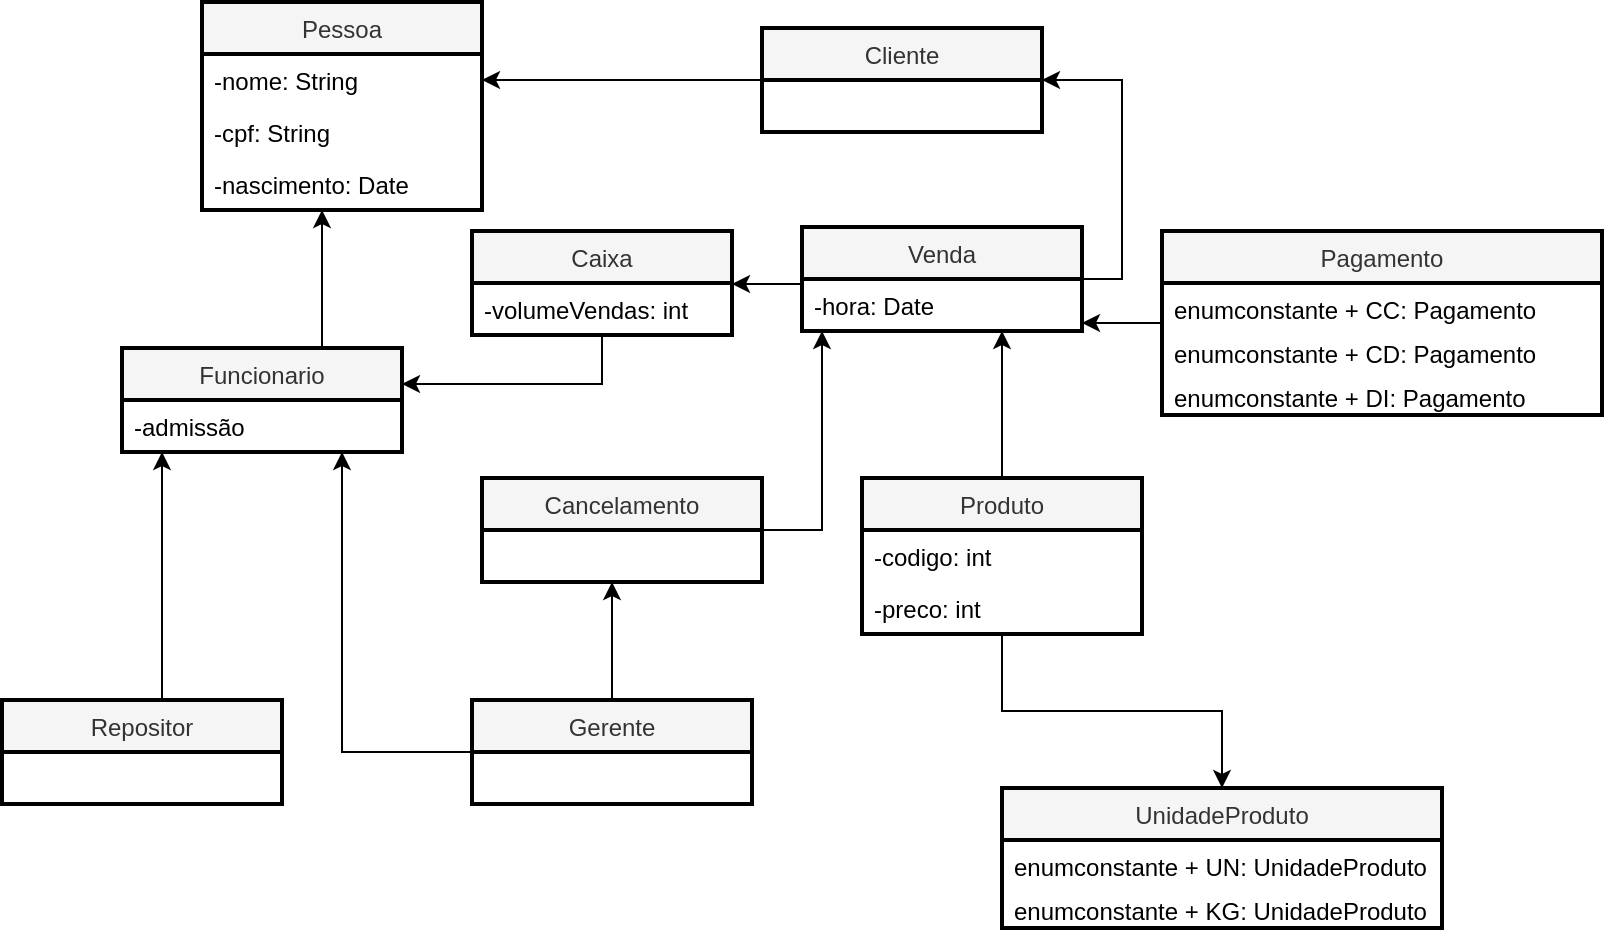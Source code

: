 <mxfile version="10.6.3" type="device"><diagram id="oAiObHMPa91zHssG3w3P" name="Page-1"><mxGraphModel dx="840" dy="484" grid="1" gridSize="10" guides="1" tooltips="1" connect="1" arrows="1" fold="1" page="1" pageScale="1" pageWidth="827" pageHeight="1169" math="0" shadow="0"><root><mxCell id="0"/><mxCell id="1" parent="0"/><mxCell id="XcSJIkkMQVmcPKpYlrfp-1" value="Pessoa" style="swimlane;fontStyle=0;childLayout=stackLayout;horizontal=1;startSize=26;fillColor=#f5f5f5;horizontalStack=0;resizeParent=1;resizeParentMax=0;resizeLast=0;collapsible=1;marginBottom=0;strokeColor=#000000;fontColor=#333333;strokeWidth=2;" vertex="1" parent="1"><mxGeometry x="120" y="41" width="140" height="104" as="geometry"/></mxCell><mxCell id="XcSJIkkMQVmcPKpYlrfp-2" value="-nome: String" style="text;strokeColor=none;fillColor=none;align=left;verticalAlign=top;spacingLeft=4;spacingRight=4;overflow=hidden;rotatable=0;points=[[0,0.5],[1,0.5]];portConstraint=eastwest;" vertex="1" parent="XcSJIkkMQVmcPKpYlrfp-1"><mxGeometry y="26" width="140" height="26" as="geometry"/></mxCell><mxCell id="XcSJIkkMQVmcPKpYlrfp-3" value="-cpf: String" style="text;strokeColor=none;fillColor=none;align=left;verticalAlign=top;spacingLeft=4;spacingRight=4;overflow=hidden;rotatable=0;points=[[0,0.5],[1,0.5]];portConstraint=eastwest;" vertex="1" parent="XcSJIkkMQVmcPKpYlrfp-1"><mxGeometry y="52" width="140" height="26" as="geometry"/></mxCell><mxCell id="XcSJIkkMQVmcPKpYlrfp-4" value="-nascimento: Date" style="text;strokeColor=none;fillColor=none;align=left;verticalAlign=top;spacingLeft=4;spacingRight=4;overflow=hidden;rotatable=0;points=[[0,0.5],[1,0.5]];portConstraint=eastwest;" vertex="1" parent="XcSJIkkMQVmcPKpYlrfp-1"><mxGeometry y="78" width="140" height="26" as="geometry"/></mxCell><mxCell id="XcSJIkkMQVmcPKpYlrfp-24" value="" style="edgeStyle=orthogonalEdgeStyle;rounded=0;orthogonalLoop=1;jettySize=auto;html=1;" edge="1" parent="1" source="XcSJIkkMQVmcPKpYlrfp-5" target="XcSJIkkMQVmcPKpYlrfp-4"><mxGeometry relative="1" as="geometry"><Array as="points"><mxPoint x="180" y="170"/><mxPoint x="180" y="170"/></Array></mxGeometry></mxCell><mxCell id="XcSJIkkMQVmcPKpYlrfp-5" value="Funcionario" style="swimlane;fontStyle=0;childLayout=stackLayout;horizontal=1;startSize=26;fillColor=#f5f5f5;horizontalStack=0;resizeParent=1;resizeParentMax=0;resizeLast=0;collapsible=1;marginBottom=0;strokeColor=#000000;fontColor=#333333;strokeWidth=2;" vertex="1" parent="1"><mxGeometry x="80" y="214" width="140" height="52" as="geometry"/></mxCell><mxCell id="XcSJIkkMQVmcPKpYlrfp-7" value="-admissão" style="text;strokeColor=none;fillColor=none;align=left;verticalAlign=top;spacingLeft=4;spacingRight=4;overflow=hidden;rotatable=0;points=[[0,0.5],[1,0.5]];portConstraint=eastwest;" vertex="1" parent="XcSJIkkMQVmcPKpYlrfp-5"><mxGeometry y="26" width="140" height="26" as="geometry"/></mxCell><mxCell id="XcSJIkkMQVmcPKpYlrfp-26" value="" style="edgeStyle=orthogonalEdgeStyle;rounded=0;orthogonalLoop=1;jettySize=auto;html=1;" edge="1" parent="1" source="XcSJIkkMQVmcPKpYlrfp-9" target="XcSJIkkMQVmcPKpYlrfp-2"><mxGeometry relative="1" as="geometry"><mxPoint x="320" y="80" as="targetPoint"/><Array as="points"><mxPoint x="370" y="80"/><mxPoint x="370" y="80"/></Array></mxGeometry></mxCell><mxCell id="XcSJIkkMQVmcPKpYlrfp-9" value="Cliente" style="swimlane;fontStyle=0;childLayout=stackLayout;horizontal=1;startSize=26;fillColor=#f5f5f5;horizontalStack=0;resizeParent=1;resizeParentMax=0;resizeLast=0;collapsible=1;marginBottom=0;strokeColor=#000000;fontColor=#333333;strokeWidth=2;" vertex="1" parent="1"><mxGeometry x="400" y="54" width="140" height="52" as="geometry"/></mxCell><mxCell id="XcSJIkkMQVmcPKpYlrfp-22" value="" style="edgeStyle=orthogonalEdgeStyle;rounded=0;orthogonalLoop=1;jettySize=auto;html=1;" edge="1" parent="1" source="XcSJIkkMQVmcPKpYlrfp-15" target="XcSJIkkMQVmcPKpYlrfp-7"><mxGeometry relative="1" as="geometry"><mxPoint x="230" y="383" as="targetPoint"/><Array as="points"><mxPoint x="100" y="320"/><mxPoint x="100" y="320"/></Array></mxGeometry></mxCell><mxCell id="XcSJIkkMQVmcPKpYlrfp-15" value="Repositor" style="swimlane;fontStyle=0;childLayout=stackLayout;horizontal=1;startSize=26;fillColor=#f5f5f5;horizontalStack=0;resizeParent=1;resizeParentMax=0;resizeLast=0;collapsible=1;marginBottom=0;strokeColor=#000000;fontColor=#333333;strokeWidth=2;" vertex="1" parent="1"><mxGeometry x="20" y="390" width="140" height="52" as="geometry"/></mxCell><mxCell id="XcSJIkkMQVmcPKpYlrfp-23" value="" style="edgeStyle=orthogonalEdgeStyle;rounded=0;orthogonalLoop=1;jettySize=auto;html=1;" edge="1" parent="1" source="XcSJIkkMQVmcPKpYlrfp-18" target="XcSJIkkMQVmcPKpYlrfp-7"><mxGeometry relative="1" as="geometry"><Array as="points"><mxPoint x="190" y="416"/></Array></mxGeometry></mxCell><mxCell id="XcSJIkkMQVmcPKpYlrfp-59" value="" style="edgeStyle=orthogonalEdgeStyle;rounded=0;orthogonalLoop=1;jettySize=auto;html=1;" edge="1" parent="1" source="XcSJIkkMQVmcPKpYlrfp-18" target="XcSJIkkMQVmcPKpYlrfp-58"><mxGeometry relative="1" as="geometry"><Array as="points"><mxPoint x="325" y="350"/><mxPoint x="325" y="350"/></Array></mxGeometry></mxCell><mxCell id="XcSJIkkMQVmcPKpYlrfp-18" value="Gerente" style="swimlane;fontStyle=0;childLayout=stackLayout;horizontal=1;startSize=26;fillColor=#f5f5f5;horizontalStack=0;resizeParent=1;resizeParentMax=0;resizeLast=0;collapsible=1;marginBottom=0;strokeColor=#000000;fontColor=#333333;strokeWidth=2;" vertex="1" parent="1"><mxGeometry x="255" y="390" width="140" height="52" as="geometry"/></mxCell><mxCell id="XcSJIkkMQVmcPKpYlrfp-30" value="" style="edgeStyle=orthogonalEdgeStyle;rounded=0;orthogonalLoop=1;jettySize=auto;html=1;" edge="1" parent="1" source="XcSJIkkMQVmcPKpYlrfp-27"><mxGeometry relative="1" as="geometry"><mxPoint x="540" y="80" as="targetPoint"/><Array as="points"><mxPoint x="580" y="80"/></Array></mxGeometry></mxCell><mxCell id="XcSJIkkMQVmcPKpYlrfp-57" value="" style="edgeStyle=orthogonalEdgeStyle;rounded=0;orthogonalLoop=1;jettySize=auto;html=1;" edge="1" parent="1" source="XcSJIkkMQVmcPKpYlrfp-27" target="XcSJIkkMQVmcPKpYlrfp-41"><mxGeometry relative="1" as="geometry"><Array as="points"><mxPoint x="410" y="182"/><mxPoint x="410" y="182"/></Array></mxGeometry></mxCell><mxCell id="XcSJIkkMQVmcPKpYlrfp-27" value="Venda" style="swimlane;fontStyle=0;childLayout=stackLayout;horizontal=1;startSize=26;fillColor=#f5f5f5;horizontalStack=0;resizeParent=1;resizeParentMax=0;resizeLast=0;collapsible=1;marginBottom=0;strokeColor=#000000;fontColor=#333333;strokeWidth=2;" vertex="1" parent="1"><mxGeometry x="420" y="153.5" width="140" height="52" as="geometry"/></mxCell><mxCell id="XcSJIkkMQVmcPKpYlrfp-28" value="-hora: Date" style="text;strokeColor=none;fillColor=none;align=left;verticalAlign=top;spacingLeft=4;spacingRight=4;overflow=hidden;rotatable=0;points=[[0,0.5],[1,0.5]];portConstraint=eastwest;" vertex="1" parent="XcSJIkkMQVmcPKpYlrfp-27"><mxGeometry y="26" width="140" height="26" as="geometry"/></mxCell><mxCell id="XcSJIkkMQVmcPKpYlrfp-36" value="" style="edgeStyle=orthogonalEdgeStyle;rounded=0;orthogonalLoop=1;jettySize=auto;html=1;" edge="1" parent="1" source="XcSJIkkMQVmcPKpYlrfp-32" target="XcSJIkkMQVmcPKpYlrfp-28"><mxGeometry relative="1" as="geometry"><mxPoint x="520" y="231.5" as="targetPoint"/><Array as="points"><mxPoint x="520" y="220"/><mxPoint x="520" y="220"/></Array></mxGeometry></mxCell><mxCell id="XcSJIkkMQVmcPKpYlrfp-56" value="" style="edgeStyle=orthogonalEdgeStyle;rounded=0;orthogonalLoop=1;jettySize=auto;html=1;" edge="1" parent="1" source="XcSJIkkMQVmcPKpYlrfp-32" target="XcSJIkkMQVmcPKpYlrfp-51"><mxGeometry relative="1" as="geometry"/></mxCell><mxCell id="XcSJIkkMQVmcPKpYlrfp-32" value="Produto" style="swimlane;fontStyle=0;childLayout=stackLayout;horizontal=1;startSize=26;fillColor=#f5f5f5;horizontalStack=0;resizeParent=1;resizeParentMax=0;resizeLast=0;collapsible=1;marginBottom=0;strokeColor=#000000;fontColor=#333333;strokeWidth=2;" vertex="1" parent="1"><mxGeometry x="450" y="279" width="140" height="78" as="geometry"/></mxCell><mxCell id="XcSJIkkMQVmcPKpYlrfp-33" value="-codigo: int" style="text;strokeColor=none;fillColor=none;align=left;verticalAlign=top;spacingLeft=4;spacingRight=4;overflow=hidden;rotatable=0;points=[[0,0.5],[1,0.5]];portConstraint=eastwest;" vertex="1" parent="XcSJIkkMQVmcPKpYlrfp-32"><mxGeometry y="26" width="140" height="26" as="geometry"/></mxCell><mxCell id="XcSJIkkMQVmcPKpYlrfp-34" value="-preco: int" style="text;strokeColor=none;fillColor=none;align=left;verticalAlign=top;spacingLeft=4;spacingRight=4;overflow=hidden;rotatable=0;points=[[0,0.5],[1,0.5]];portConstraint=eastwest;" vertex="1" parent="XcSJIkkMQVmcPKpYlrfp-32"><mxGeometry y="52" width="140" height="26" as="geometry"/></mxCell><mxCell id="XcSJIkkMQVmcPKpYlrfp-49" value="" style="edgeStyle=orthogonalEdgeStyle;rounded=0;orthogonalLoop=1;jettySize=auto;html=1;" edge="1" parent="1" source="XcSJIkkMQVmcPKpYlrfp-41" target="XcSJIkkMQVmcPKpYlrfp-5"><mxGeometry relative="1" as="geometry"><Array as="points"><mxPoint x="230" y="232"/><mxPoint x="230" y="232"/></Array></mxGeometry></mxCell><mxCell id="XcSJIkkMQVmcPKpYlrfp-41" value="Caixa" style="swimlane;fontStyle=0;childLayout=stackLayout;horizontal=1;startSize=26;fillColor=#f5f5f5;horizontalStack=0;resizeParent=1;resizeParentMax=0;resizeLast=0;collapsible=1;marginBottom=0;strokeColor=#000000;fontColor=#333333;strokeWidth=2;" vertex="1" parent="1"><mxGeometry x="255" y="155.5" width="130" height="52" as="geometry"/></mxCell><mxCell id="XcSJIkkMQVmcPKpYlrfp-42" value="-volumeVendas: int" style="text;strokeColor=none;fillColor=none;align=left;verticalAlign=top;spacingLeft=4;spacingRight=4;overflow=hidden;rotatable=0;points=[[0,0.5],[1,0.5]];portConstraint=eastwest;" vertex="1" parent="XcSJIkkMQVmcPKpYlrfp-41"><mxGeometry y="26" width="130" height="26" as="geometry"/></mxCell><mxCell id="XcSJIkkMQVmcPKpYlrfp-50" value="" style="edgeStyle=orthogonalEdgeStyle;rounded=0;orthogonalLoop=1;jettySize=auto;html=1;" edge="1" parent="1" source="XcSJIkkMQVmcPKpYlrfp-44" target="XcSJIkkMQVmcPKpYlrfp-28"><mxGeometry relative="1" as="geometry"><Array as="points"><mxPoint x="570" y="202"/><mxPoint x="570" y="202"/></Array></mxGeometry></mxCell><mxCell id="XcSJIkkMQVmcPKpYlrfp-44" value="Pagamento" style="swimlane;fontStyle=0;childLayout=stackLayout;horizontal=1;startSize=26;fillColor=#f5f5f5;horizontalStack=0;resizeParent=1;resizeParentMax=0;resizeLast=0;collapsible=1;marginBottom=0;strokeColor=#000000;fontColor=#333333;strokeWidth=2;" vertex="1" parent="1"><mxGeometry x="600" y="155.5" width="220" height="92" as="geometry"/></mxCell><mxCell id="XcSJIkkMQVmcPKpYlrfp-45" value="enumconstante + CC: Pagamento" style="text;strokeColor=none;fillColor=none;align=left;verticalAlign=top;spacingLeft=4;spacingRight=4;overflow=hidden;rotatable=0;points=[[0,0.5],[1,0.5]];portConstraint=eastwest;" vertex="1" parent="XcSJIkkMQVmcPKpYlrfp-44"><mxGeometry y="26" width="220" height="22" as="geometry"/></mxCell><mxCell id="XcSJIkkMQVmcPKpYlrfp-47" value="enumconstante + CD: Pagamento" style="text;strokeColor=none;fillColor=none;align=left;verticalAlign=top;spacingLeft=4;spacingRight=4;overflow=hidden;rotatable=0;points=[[0,0.5],[1,0.5]];portConstraint=eastwest;" vertex="1" parent="XcSJIkkMQVmcPKpYlrfp-44"><mxGeometry y="48" width="220" height="22" as="geometry"/></mxCell><mxCell id="XcSJIkkMQVmcPKpYlrfp-48" value="enumconstante + DI: Pagamento" style="text;strokeColor=none;fillColor=none;align=left;verticalAlign=top;spacingLeft=4;spacingRight=4;overflow=hidden;rotatable=0;points=[[0,0.5],[1,0.5]];portConstraint=eastwest;" vertex="1" parent="XcSJIkkMQVmcPKpYlrfp-44"><mxGeometry y="70" width="220" height="22" as="geometry"/></mxCell><mxCell id="XcSJIkkMQVmcPKpYlrfp-51" value="UnidadeProduto" style="swimlane;fontStyle=0;childLayout=stackLayout;horizontal=1;startSize=26;fillColor=#f5f5f5;horizontalStack=0;resizeParent=1;resizeParentMax=0;resizeLast=0;collapsible=1;marginBottom=0;strokeColor=#000000;fontColor=#333333;strokeWidth=2;" vertex="1" parent="1"><mxGeometry x="520" y="434" width="220" height="70" as="geometry"/></mxCell><mxCell id="XcSJIkkMQVmcPKpYlrfp-52" value="enumconstante + UN: UnidadeProduto" style="text;strokeColor=none;fillColor=none;align=left;verticalAlign=top;spacingLeft=4;spacingRight=4;overflow=hidden;rotatable=0;points=[[0,0.5],[1,0.5]];portConstraint=eastwest;" vertex="1" parent="XcSJIkkMQVmcPKpYlrfp-51"><mxGeometry y="26" width="220" height="22" as="geometry"/></mxCell><mxCell id="XcSJIkkMQVmcPKpYlrfp-53" value="enumconstante + KG: UnidadeProduto" style="text;strokeColor=none;fillColor=none;align=left;verticalAlign=top;spacingLeft=4;spacingRight=4;overflow=hidden;rotatable=0;points=[[0,0.5],[1,0.5]];portConstraint=eastwest;" vertex="1" parent="XcSJIkkMQVmcPKpYlrfp-51"><mxGeometry y="48" width="220" height="22" as="geometry"/></mxCell><mxCell id="XcSJIkkMQVmcPKpYlrfp-60" value="" style="edgeStyle=orthogonalEdgeStyle;rounded=0;orthogonalLoop=1;jettySize=auto;html=1;" edge="1" parent="1" source="XcSJIkkMQVmcPKpYlrfp-58" target="XcSJIkkMQVmcPKpYlrfp-27"><mxGeometry relative="1" as="geometry"><Array as="points"><mxPoint x="430" y="305"/></Array></mxGeometry></mxCell><mxCell id="XcSJIkkMQVmcPKpYlrfp-58" value="Cancelamento" style="swimlane;fontStyle=0;childLayout=stackLayout;horizontal=1;startSize=26;fillColor=#f5f5f5;horizontalStack=0;resizeParent=1;resizeParentMax=0;resizeLast=0;collapsible=1;marginBottom=0;strokeColor=#000000;fontColor=#333333;strokeWidth=2;" vertex="1" parent="1"><mxGeometry x="260" y="279" width="140" height="52" as="geometry"/></mxCell></root></mxGraphModel></diagram></mxfile>